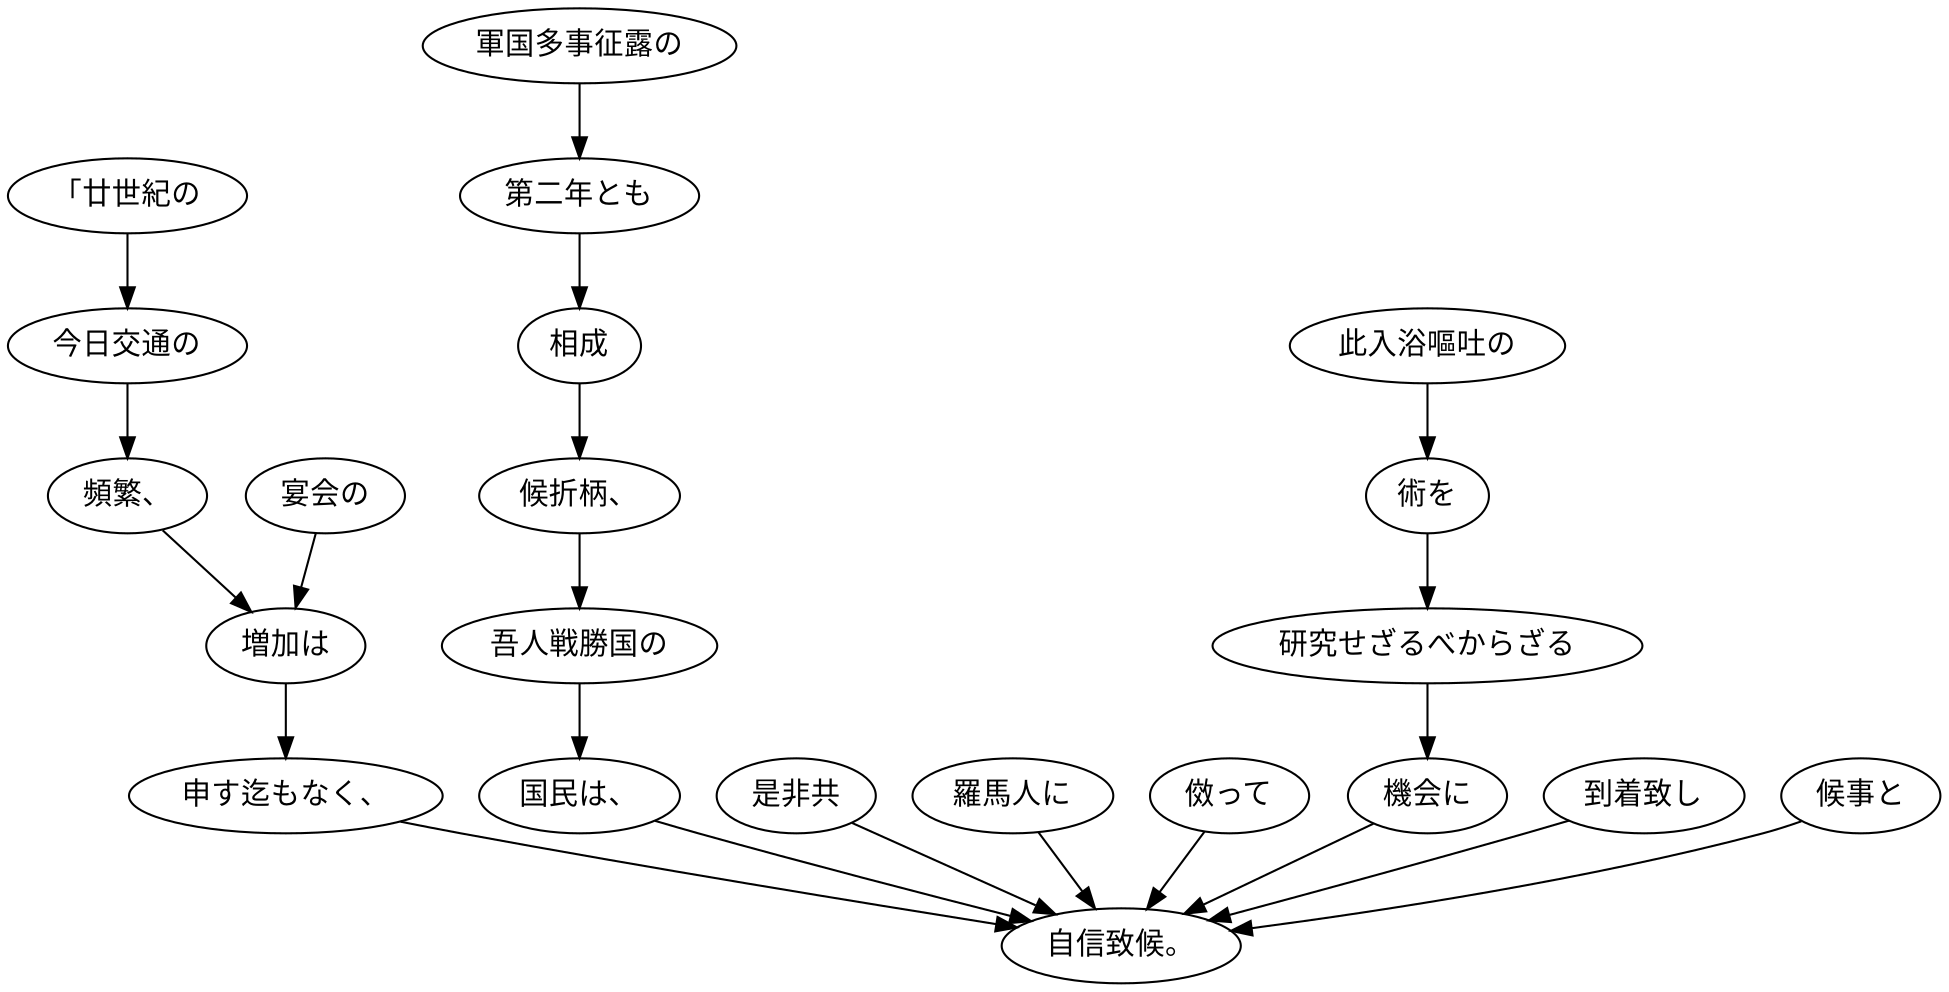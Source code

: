 digraph graph904 {
	node0 [label="「廿世紀の"];
	node1 [label="今日交通の"];
	node2 [label="頻繁、"];
	node3 [label="宴会の"];
	node4 [label="増加は"];
	node5 [label="申す迄もなく、"];
	node6 [label="軍国多事征露の"];
	node7 [label="第二年とも"];
	node8 [label="相成"];
	node9 [label="候折柄、"];
	node10 [label="吾人戦勝国の"];
	node11 [label="国民は、"];
	node12 [label="是非共"];
	node13 [label="羅馬人に"];
	node14 [label="傚って"];
	node15 [label="此入浴嘔吐の"];
	node16 [label="術を"];
	node17 [label="研究せざるべからざる"];
	node18 [label="機会に"];
	node19 [label="到着致し"];
	node20 [label="候事と"];
	node21 [label="自信致候。"];
	node0 -> node1;
	node1 -> node2;
	node2 -> node4;
	node3 -> node4;
	node4 -> node5;
	node5 -> node21;
	node6 -> node7;
	node7 -> node8;
	node8 -> node9;
	node9 -> node10;
	node10 -> node11;
	node11 -> node21;
	node12 -> node21;
	node13 -> node21;
	node14 -> node21;
	node15 -> node16;
	node16 -> node17;
	node17 -> node18;
	node18 -> node21;
	node19 -> node21;
	node20 -> node21;
}
